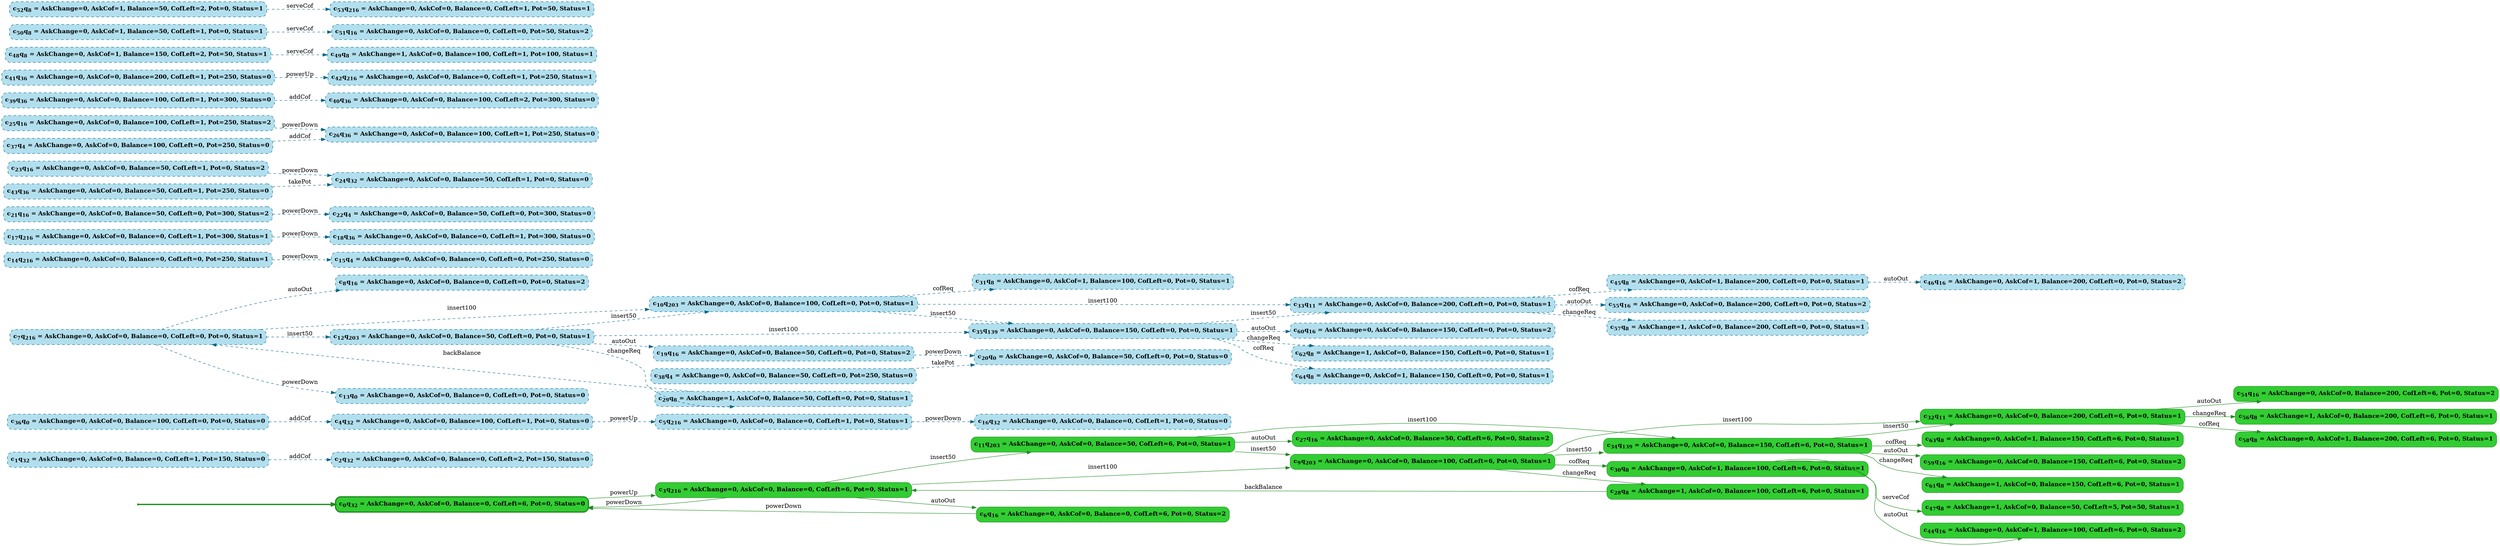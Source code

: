 digraph g {

	rankdir="LR"

	__invisible__[shape="point", color="forestgreen"]
	c0q32[label=<<b>c<sub>0</sub>q<sub>32</sub> = AskChange=0, AskCof=0, Balance=0, CofLeft=6, Pot=0, Status=0</b>>, shape="box", style="rounded, filled", fillcolor="limegreen", color="forestgreen", penwidth=3] // Initial
	c3q216[label=<<b>c<sub>3</sub>q<sub>216</sub> = AskChange=0, AskCof=0, Balance=0, CofLeft=6, Pot=0, Status=1</b>>, shape="box", style="rounded, filled", fillcolor="limegreen", color="forestgreen"]
	c6q16[label=<<b>c<sub>6</sub>q<sub>16</sub> = AskChange=0, AskCof=0, Balance=0, CofLeft=6, Pot=0, Status=2</b>>, shape="box", style="rounded, filled", fillcolor="limegreen", color="forestgreen"]
	c9q203[label=<<b>c<sub>9</sub>q<sub>203</sub> = AskChange=0, AskCof=0, Balance=100, CofLeft=6, Pot=0, Status=1</b>>, shape="box", style="rounded, filled", fillcolor="limegreen", color="forestgreen"]
	c28q8[label=<<b>c<sub>28</sub>q<sub>8</sub> = AskChange=1, AskCof=0, Balance=100, CofLeft=6, Pot=0, Status=1</b>>, shape="box", style="rounded, filled", fillcolor="limegreen", color="forestgreen"]
	c30q8[label=<<b>c<sub>30</sub>q<sub>8</sub> = AskChange=0, AskCof=1, Balance=100, CofLeft=6, Pot=0, Status=1</b>>, shape="box", style="rounded, filled", fillcolor="limegreen", color="forestgreen"]
	c44q16[label=<<b>c<sub>44</sub>q<sub>16</sub> = AskChange=0, AskCof=1, Balance=100, CofLeft=6, Pot=0, Status=2</b>>, shape="box", style="rounded, filled", fillcolor="limegreen", color="forestgreen"]
	c47q8[label=<<b>c<sub>47</sub>q<sub>8</sub> = AskChange=1, AskCof=0, Balance=50, CofLeft=5, Pot=50, Status=1</b>>, shape="box", style="rounded, filled", fillcolor="limegreen", color="forestgreen"]
	c32q11[label=<<b>c<sub>32</sub>q<sub>11</sub> = AskChange=0, AskCof=0, Balance=200, CofLeft=6, Pot=0, Status=1</b>>, shape="box", style="rounded, filled", fillcolor="limegreen", color="forestgreen"]
	c54q16[label=<<b>c<sub>54</sub>q<sub>16</sub> = AskChange=0, AskCof=0, Balance=200, CofLeft=6, Pot=0, Status=2</b>>, shape="box", style="rounded, filled", fillcolor="limegreen", color="forestgreen"]
	c56q8[label=<<b>c<sub>56</sub>q<sub>8</sub> = AskChange=1, AskCof=0, Balance=200, CofLeft=6, Pot=0, Status=1</b>>, shape="box", style="rounded, filled", fillcolor="limegreen", color="forestgreen"]
	c58q8[label=<<b>c<sub>58</sub>q<sub>8</sub> = AskChange=0, AskCof=1, Balance=200, CofLeft=6, Pot=0, Status=1</b>>, shape="box", style="rounded, filled", fillcolor="limegreen", color="forestgreen"]
	c34q139[label=<<b>c<sub>34</sub>q<sub>139</sub> = AskChange=0, AskCof=0, Balance=150, CofLeft=6, Pot=0, Status=1</b>>, shape="box", style="rounded, filled", fillcolor="limegreen", color="forestgreen"]
	c59q16[label=<<b>c<sub>59</sub>q<sub>16</sub> = AskChange=0, AskCof=0, Balance=150, CofLeft=6, Pot=0, Status=2</b>>, shape="box", style="rounded, filled", fillcolor="limegreen", color="forestgreen"]
	c61q8[label=<<b>c<sub>61</sub>q<sub>8</sub> = AskChange=1, AskCof=0, Balance=150, CofLeft=6, Pot=0, Status=1</b>>, shape="box", style="rounded, filled", fillcolor="limegreen", color="forestgreen"]
	c63q8[label=<<b>c<sub>63</sub>q<sub>8</sub> = AskChange=0, AskCof=1, Balance=150, CofLeft=6, Pot=0, Status=1</b>>, shape="box", style="rounded, filled", fillcolor="limegreen", color="forestgreen"]
	c11q203[label=<<b>c<sub>11</sub>q<sub>203</sub> = AskChange=0, AskCof=0, Balance=50, CofLeft=6, Pot=0, Status=1</b>>, shape="box", style="rounded, filled", fillcolor="limegreen", color="forestgreen"]
	c27q16[label=<<b>c<sub>27</sub>q<sub>16</sub> = AskChange=0, AskCof=0, Balance=50, CofLeft=6, Pot=0, Status=2</b>>, shape="box", style="rounded, filled", fillcolor="limegreen", color="forestgreen"]
	c1q32[label=<<b>c<sub>1</sub>q<sub>32</sub> = AskChange=0, AskCof=0, Balance=0, CofLeft=1, Pot=150, Status=0</b>>, shape="box", style="rounded, filled, dashed", fillcolor="lightblue2", color="deepskyblue4"]
	c2q32[label=<<b>c<sub>2</sub>q<sub>32</sub> = AskChange=0, AskCof=0, Balance=0, CofLeft=2, Pot=150, Status=0</b>>, shape="box", style="rounded, filled, dashed", fillcolor="lightblue2", color="deepskyblue4"]
	c4q32[label=<<b>c<sub>4</sub>q<sub>32</sub> = AskChange=0, AskCof=0, Balance=100, CofLeft=1, Pot=0, Status=0</b>>, shape="box", style="rounded, filled, dashed", fillcolor="lightblue2", color="deepskyblue4"]
	c5q216[label=<<b>c<sub>5</sub>q<sub>216</sub> = AskChange=0, AskCof=0, Balance=0, CofLeft=1, Pot=0, Status=1</b>>, shape="box", style="rounded, filled, dashed", fillcolor="lightblue2", color="deepskyblue4"]
	c7q216[label=<<b>c<sub>7</sub>q<sub>216</sub> = AskChange=0, AskCof=0, Balance=0, CofLeft=0, Pot=0, Status=1</b>>, shape="box", style="rounded, filled, dashed", fillcolor="lightblue2", color="deepskyblue4"]
	c8q16[label=<<b>c<sub>8</sub>q<sub>16</sub> = AskChange=0, AskCof=0, Balance=0, CofLeft=0, Pot=0, Status=2</b>>, shape="box", style="rounded, filled, dashed", fillcolor="lightblue2", color="deepskyblue4"]
	c10q203[label=<<b>c<sub>10</sub>q<sub>203</sub> = AskChange=0, AskCof=0, Balance=100, CofLeft=0, Pot=0, Status=1</b>>, shape="box", style="rounded, filled, dashed", fillcolor="lightblue2", color="deepskyblue4"]
	c12q203[label=<<b>c<sub>12</sub>q<sub>203</sub> = AskChange=0, AskCof=0, Balance=50, CofLeft=0, Pot=0, Status=1</b>>, shape="box", style="rounded, filled, dashed", fillcolor="lightblue2", color="deepskyblue4"]
	c13q0[label=<<b>c<sub>13</sub>q<sub>0</sub> = AskChange=0, AskCof=0, Balance=0, CofLeft=0, Pot=0, Status=0</b>>, shape="box", style="rounded, filled, dashed", fillcolor="lightblue2", color="deepskyblue4"]
	c14q216[label=<<b>c<sub>14</sub>q<sub>216</sub> = AskChange=0, AskCof=0, Balance=0, CofLeft=0, Pot=250, Status=1</b>>, shape="box", style="rounded, filled, dashed", fillcolor="lightblue2", color="deepskyblue4"]
	c15q4[label=<<b>c<sub>15</sub>q<sub>4</sub> = AskChange=0, AskCof=0, Balance=0, CofLeft=0, Pot=250, Status=0</b>>, shape="box", style="rounded, filled, dashed", fillcolor="lightblue2", color="deepskyblue4"]
	c16q32[label=<<b>c<sub>16</sub>q<sub>32</sub> = AskChange=0, AskCof=0, Balance=0, CofLeft=1, Pot=0, Status=0</b>>, shape="box", style="rounded, filled, dashed", fillcolor="lightblue2", color="deepskyblue4"]
	c17q216[label=<<b>c<sub>17</sub>q<sub>216</sub> = AskChange=0, AskCof=0, Balance=0, CofLeft=1, Pot=300, Status=1</b>>, shape="box", style="rounded, filled, dashed", fillcolor="lightblue2", color="deepskyblue4"]
	c18q36[label=<<b>c<sub>18</sub>q<sub>36</sub> = AskChange=0, AskCof=0, Balance=0, CofLeft=1, Pot=300, Status=0</b>>, shape="box", style="rounded, filled, dashed", fillcolor="lightblue2", color="deepskyblue4"]
	c19q16[label=<<b>c<sub>19</sub>q<sub>16</sub> = AskChange=0, AskCof=0, Balance=50, CofLeft=0, Pot=0, Status=2</b>>, shape="box", style="rounded, filled, dashed", fillcolor="lightblue2", color="deepskyblue4"]
	c20q0[label=<<b>c<sub>20</sub>q<sub>0</sub> = AskChange=0, AskCof=0, Balance=50, CofLeft=0, Pot=0, Status=0</b>>, shape="box", style="rounded, filled, dashed", fillcolor="lightblue2", color="deepskyblue4"]
	c21q16[label=<<b>c<sub>21</sub>q<sub>16</sub> = AskChange=0, AskCof=0, Balance=50, CofLeft=0, Pot=300, Status=2</b>>, shape="box", style="rounded, filled, dashed", fillcolor="lightblue2", color="deepskyblue4"]
	c22q4[label=<<b>c<sub>22</sub>q<sub>4</sub> = AskChange=0, AskCof=0, Balance=50, CofLeft=0, Pot=300, Status=0</b>>, shape="box", style="rounded, filled, dashed", fillcolor="lightblue2", color="deepskyblue4"]
	c23q16[label=<<b>c<sub>23</sub>q<sub>16</sub> = AskChange=0, AskCof=0, Balance=50, CofLeft=1, Pot=0, Status=2</b>>, shape="box", style="rounded, filled, dashed", fillcolor="lightblue2", color="deepskyblue4"]
	c24q32[label=<<b>c<sub>24</sub>q<sub>32</sub> = AskChange=0, AskCof=0, Balance=50, CofLeft=1, Pot=0, Status=0</b>>, shape="box", style="rounded, filled, dashed", fillcolor="lightblue2", color="deepskyblue4"]
	c25q16[label=<<b>c<sub>25</sub>q<sub>16</sub> = AskChange=0, AskCof=0, Balance=100, CofLeft=1, Pot=250, Status=2</b>>, shape="box", style="rounded, filled, dashed", fillcolor="lightblue2", color="deepskyblue4"]
	c26q36[label=<<b>c<sub>26</sub>q<sub>36</sub> = AskChange=0, AskCof=0, Balance=100, CofLeft=1, Pot=250, Status=0</b>>, shape="box", style="rounded, filled, dashed", fillcolor="lightblue2", color="deepskyblue4"]
	c29q8[label=<<b>c<sub>29</sub>q<sub>8</sub> = AskChange=1, AskCof=0, Balance=50, CofLeft=0, Pot=0, Status=1</b>>, shape="box", style="rounded, filled, dashed", fillcolor="lightblue2", color="deepskyblue4"]
	c31q8[label=<<b>c<sub>31</sub>q<sub>8</sub> = AskChange=0, AskCof=1, Balance=100, CofLeft=0, Pot=0, Status=1</b>>, shape="box", style="rounded, filled, dashed", fillcolor="lightblue2", color="deepskyblue4"]
	c33q11[label=<<b>c<sub>33</sub>q<sub>11</sub> = AskChange=0, AskCof=0, Balance=200, CofLeft=0, Pot=0, Status=1</b>>, shape="box", style="rounded, filled, dashed", fillcolor="lightblue2", color="deepskyblue4"]
	c35q139[label=<<b>c<sub>35</sub>q<sub>139</sub> = AskChange=0, AskCof=0, Balance=150, CofLeft=0, Pot=0, Status=1</b>>, shape="box", style="rounded, filled, dashed", fillcolor="lightblue2", color="deepskyblue4"]
	c36q0[label=<<b>c<sub>36</sub>q<sub>0</sub> = AskChange=0, AskCof=0, Balance=100, CofLeft=0, Pot=0, Status=0</b>>, shape="box", style="rounded, filled, dashed", fillcolor="lightblue2", color="deepskyblue4"]
	c37q4[label=<<b>c<sub>37</sub>q<sub>4</sub> = AskChange=0, AskCof=0, Balance=100, CofLeft=0, Pot=250, Status=0</b>>, shape="box", style="rounded, filled, dashed", fillcolor="lightblue2", color="deepskyblue4"]
	c38q4[label=<<b>c<sub>38</sub>q<sub>4</sub> = AskChange=0, AskCof=0, Balance=50, CofLeft=0, Pot=250, Status=0</b>>, shape="box", style="rounded, filled, dashed", fillcolor="lightblue2", color="deepskyblue4"]
	c39q36[label=<<b>c<sub>39</sub>q<sub>36</sub> = AskChange=0, AskCof=0, Balance=100, CofLeft=1, Pot=300, Status=0</b>>, shape="box", style="rounded, filled, dashed", fillcolor="lightblue2", color="deepskyblue4"]
	c40q36[label=<<b>c<sub>40</sub>q<sub>36</sub> = AskChange=0, AskCof=0, Balance=100, CofLeft=2, Pot=300, Status=0</b>>, shape="box", style="rounded, filled, dashed", fillcolor="lightblue2", color="deepskyblue4"]
	c41q36[label=<<b>c<sub>41</sub>q<sub>36</sub> = AskChange=0, AskCof=0, Balance=200, CofLeft=1, Pot=250, Status=0</b>>, shape="box", style="rounded, filled, dashed", fillcolor="lightblue2", color="deepskyblue4"]
	c42q216[label=<<b>c<sub>42</sub>q<sub>216</sub> = AskChange=0, AskCof=0, Balance=0, CofLeft=1, Pot=250, Status=1</b>>, shape="box", style="rounded, filled, dashed", fillcolor="lightblue2", color="deepskyblue4"]
	c43q36[label=<<b>c<sub>43</sub>q<sub>36</sub> = AskChange=0, AskCof=0, Balance=50, CofLeft=1, Pot=250, Status=0</b>>, shape="box", style="rounded, filled, dashed", fillcolor="lightblue2", color="deepskyblue4"]
	c45q8[label=<<b>c<sub>45</sub>q<sub>8</sub> = AskChange=0, AskCof=1, Balance=200, CofLeft=0, Pot=0, Status=1</b>>, shape="box", style="rounded, filled, dashed", fillcolor="lightblue2", color="deepskyblue4"]
	c46q16[label=<<b>c<sub>46</sub>q<sub>16</sub> = AskChange=0, AskCof=1, Balance=200, CofLeft=0, Pot=0, Status=2</b>>, shape="box", style="rounded, filled, dashed", fillcolor="lightblue2", color="deepskyblue4"]
	c48q8[label=<<b>c<sub>48</sub>q<sub>8</sub> = AskChange=0, AskCof=1, Balance=150, CofLeft=2, Pot=50, Status=1</b>>, shape="box", style="rounded, filled, dashed", fillcolor="lightblue2", color="deepskyblue4"]
	c49q8[label=<<b>c<sub>49</sub>q<sub>8</sub> = AskChange=1, AskCof=0, Balance=100, CofLeft=1, Pot=100, Status=1</b>>, shape="box", style="rounded, filled, dashed", fillcolor="lightblue2", color="deepskyblue4"]
	c50q8[label=<<b>c<sub>50</sub>q<sub>8</sub> = AskChange=0, AskCof=1, Balance=50, CofLeft=1, Pot=0, Status=1</b>>, shape="box", style="rounded, filled, dashed", fillcolor="lightblue2", color="deepskyblue4"]
	c51q16[label=<<b>c<sub>51</sub>q<sub>16</sub> = AskChange=0, AskCof=0, Balance=0, CofLeft=0, Pot=50, Status=2</b>>, shape="box", style="rounded, filled, dashed", fillcolor="lightblue2", color="deepskyblue4"]
	c52q8[label=<<b>c<sub>52</sub>q<sub>8</sub> = AskChange=0, AskCof=1, Balance=50, CofLeft=2, Pot=0, Status=1</b>>, shape="box", style="rounded, filled, dashed", fillcolor="lightblue2", color="deepskyblue4"]
	c53q216[label=<<b>c<sub>53</sub>q<sub>216</sub> = AskChange=0, AskCof=0, Balance=0, CofLeft=1, Pot=50, Status=1</b>>, shape="box", style="rounded, filled, dashed", fillcolor="lightblue2", color="deepskyblue4"]
	c55q16[label=<<b>c<sub>55</sub>q<sub>16</sub> = AskChange=0, AskCof=0, Balance=200, CofLeft=0, Pot=0, Status=2</b>>, shape="box", style="rounded, filled, dashed", fillcolor="lightblue2", color="deepskyblue4"]
	c57q8[label=<<b>c<sub>57</sub>q<sub>8</sub> = AskChange=1, AskCof=0, Balance=200, CofLeft=0, Pot=0, Status=1</b>>, shape="box", style="rounded, filled, dashed", fillcolor="lightblue2", color="deepskyblue4"]
	c60q16[label=<<b>c<sub>60</sub>q<sub>16</sub> = AskChange=0, AskCof=0, Balance=150, CofLeft=0, Pot=0, Status=2</b>>, shape="box", style="rounded, filled, dashed", fillcolor="lightblue2", color="deepskyblue4"]
	c62q8[label=<<b>c<sub>62</sub>q<sub>8</sub> = AskChange=1, AskCof=0, Balance=150, CofLeft=0, Pot=0, Status=1</b>>, shape="box", style="rounded, filled, dashed", fillcolor="lightblue2", color="deepskyblue4"]
	c64q8[label=<<b>c<sub>64</sub>q<sub>8</sub> = AskChange=0, AskCof=1, Balance=150, CofLeft=0, Pot=0, Status=1</b>>, shape="box", style="rounded, filled, dashed", fillcolor="lightblue2", color="deepskyblue4"]

	__invisible__ -> c0q32[penwidth=3, color="forestgreen"]
	c0q32 -> c3q216[label=<powerUp>, color="forestgreen"]
	c3q216 -> c6q16[label=<autoOut>, color="forestgreen"]
	c6q16 -> c0q32[label=<powerDown>, color="forestgreen"]
	c3q216 -> c9q203[label=<insert100>, color="forestgreen"]
	c9q203 -> c28q8[label=<changeReq>, color="forestgreen"]
	c28q8 -> c3q216[label=<backBalance>, color="forestgreen"]
	c9q203 -> c30q8[label=<cofReq>, color="forestgreen"]
	c30q8 -> c44q16[label=<autoOut>, color="forestgreen"]
	c30q8 -> c47q8[label=<serveCof>, color="forestgreen"]
	c9q203 -> c32q11[label=<insert100>, color="forestgreen"]
	c32q11 -> c54q16[label=<autoOut>, color="forestgreen"]
	c32q11 -> c56q8[label=<changeReq>, color="forestgreen"]
	c32q11 -> c58q8[label=<cofReq>, color="forestgreen"]
	c9q203 -> c34q139[label=<insert50>, color="forestgreen"]
	c34q139 -> c59q16[label=<autoOut>, color="forestgreen"]
	c34q139 -> c61q8[label=<changeReq>, color="forestgreen"]
	c34q139 -> c63q8[label=<cofReq>, color="forestgreen"]
	c34q139 -> c32q11[label=<insert50>, color="forestgreen"]
	c3q216 -> c11q203[label=<insert50>, color="forestgreen"]
	c11q203 -> c27q16[label=<autoOut>, color="forestgreen"]
	c11q203 -> c34q139[label=<insert100>, color="forestgreen"]
	c11q203 -> c9q203[label=<insert50>, color="forestgreen"]
	c3q216 -> c0q32[label=<powerDown>, color="forestgreen"]
	c1q32 -> c2q32[label=<addCof>, color="deepskyblue4", style="dashed"]
	c4q32 -> c5q216[label=<powerUp>, color="deepskyblue4", style="dashed"]
	c7q216 -> c8q16[label=<autoOut>, color="deepskyblue4", style="dashed"]
	c7q216 -> c10q203[label=<insert100>, color="deepskyblue4", style="dashed"]
	c7q216 -> c12q203[label=<insert50>, color="deepskyblue4", style="dashed"]
	c7q216 -> c13q0[label=<powerDown>, color="deepskyblue4", style="dashed"]
	c14q216 -> c15q4[label=<powerDown>, color="deepskyblue4", style="dashed"]
	c5q216 -> c16q32[label=<powerDown>, color="deepskyblue4", style="dashed"]
	c17q216 -> c18q36[label=<powerDown>, color="deepskyblue4", style="dashed"]
	c19q16 -> c20q0[label=<powerDown>, color="deepskyblue4", style="dashed"]
	c21q16 -> c22q4[label=<powerDown>, color="deepskyblue4", style="dashed"]
	c23q16 -> c24q32[label=<powerDown>, color="deepskyblue4", style="dashed"]
	c25q16 -> c26q36[label=<powerDown>, color="deepskyblue4", style="dashed"]
	c12q203 -> c19q16[label=<autoOut>, color="deepskyblue4", style="dashed"]
	c12q203 -> c29q8[label=<changeReq>, color="deepskyblue4", style="dashed"]
	c10q203 -> c31q8[label=<cofReq>, color="deepskyblue4", style="dashed"]
	c10q203 -> c33q11[label=<insert100>, color="deepskyblue4", style="dashed"]
	c12q203 -> c35q139[label=<insert100>, color="deepskyblue4", style="dashed"]
	c12q203 -> c10q203[label=<insert50>, color="deepskyblue4", style="dashed"]
	c10q203 -> c35q139[label=<insert50>, color="deepskyblue4", style="dashed"]
	c36q0 -> c4q32[label=<addCof>, color="deepskyblue4", style="dashed"]
	c37q4 -> c26q36[label=<addCof>, color="deepskyblue4", style="dashed"]
	c38q4 -> c20q0[label=<takePot>, color="deepskyblue4", style="dashed"]
	c39q36 -> c40q36[label=<addCof>, color="deepskyblue4", style="dashed"]
	c41q36 -> c42q216[label=<powerUp>, color="deepskyblue4", style="dashed"]
	c43q36 -> c24q32[label=<takePot>, color="deepskyblue4", style="dashed"]
	c45q8 -> c46q16[label=<autoOut>, color="deepskyblue4", style="dashed"]
	c29q8 -> c7q216[label=<backBalance>, color="deepskyblue4", style="dashed"]
	c48q8 -> c49q8[label=<serveCof>, color="deepskyblue4", style="dashed"]
	c50q8 -> c51q16[label=<serveCof>, color="deepskyblue4", style="dashed"]
	c52q8 -> c53q216[label=<serveCof>, color="deepskyblue4", style="dashed"]
	c33q11 -> c55q16[label=<autoOut>, color="deepskyblue4", style="dashed"]
	c33q11 -> c57q8[label=<changeReq>, color="deepskyblue4", style="dashed"]
	c33q11 -> c45q8[label=<cofReq>, color="deepskyblue4", style="dashed"]
	c35q139 -> c60q16[label=<autoOut>, color="deepskyblue4", style="dashed"]
	c35q139 -> c62q8[label=<changeReq>, color="deepskyblue4", style="dashed"]
	c35q139 -> c64q8[label=<cofReq>, color="deepskyblue4", style="dashed"]
	c35q139 -> c33q11[label=<insert50>, color="deepskyblue4", style="dashed"]

}
